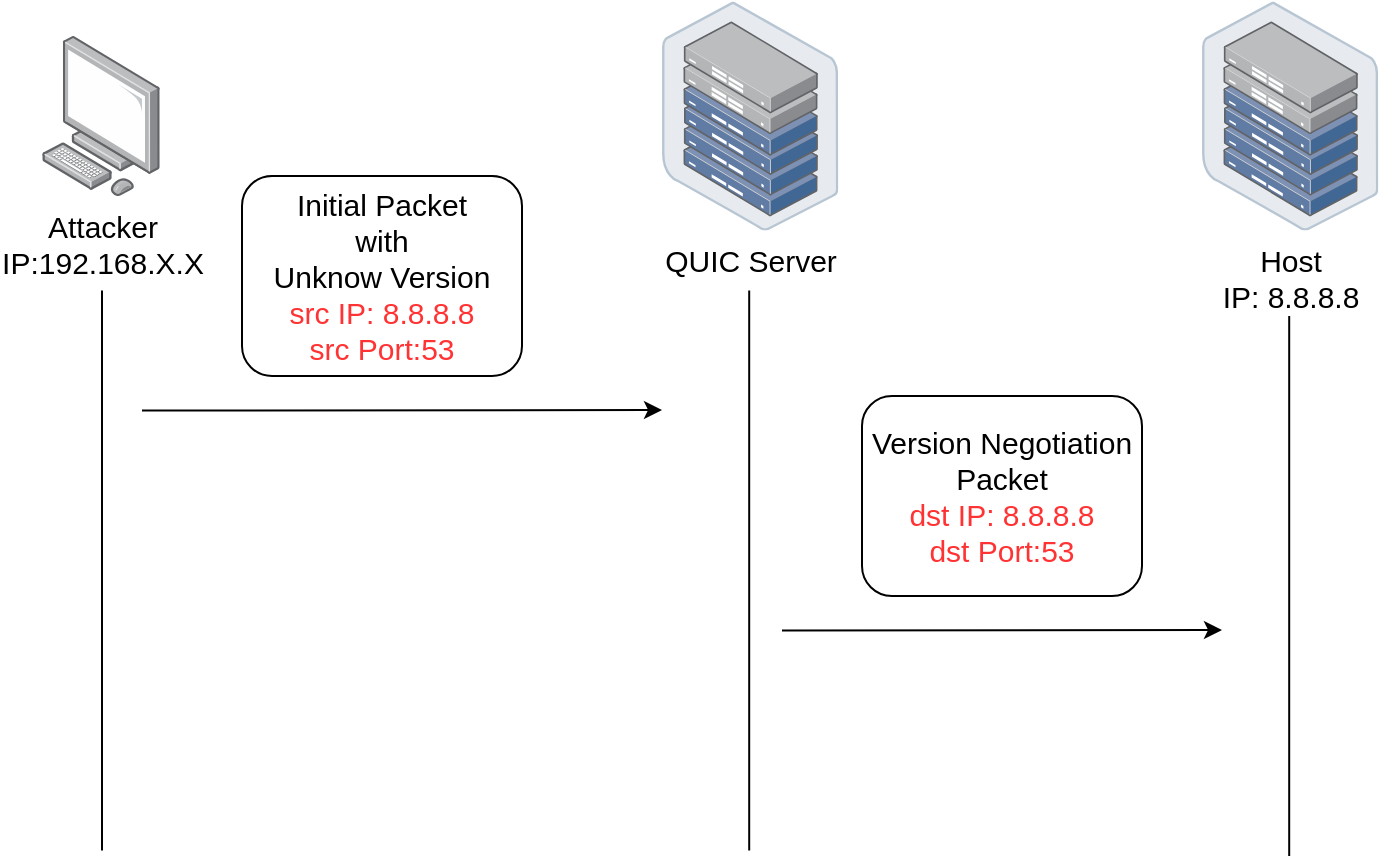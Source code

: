 <mxfile version="24.2.3" type="device">
  <diagram name="第 1 页" id="1jsvmSTCI1rwZLEqbIUQ">
    <mxGraphModel dx="1295" dy="912" grid="1" gridSize="10" guides="1" tooltips="1" connect="1" arrows="1" fold="1" page="1" pageScale="1" pageWidth="827" pageHeight="1169" math="0" shadow="0">
      <root>
        <mxCell id="0" />
        <mxCell id="1" parent="0" />
        <mxCell id="e2ddqZojoZUfVC97NUGw-1" value="&lt;font style=&quot;font-size: 15px;&quot;&gt;Attacker&lt;/font&gt;&lt;div&gt;&lt;font style=&quot;font-size: 15px;&quot;&gt;IP:192.168.X.X&lt;/font&gt;&lt;/div&gt;" style="image;points=[];aspect=fixed;html=1;align=center;shadow=0;dashed=0;image=img/lib/allied_telesis/computer_and_terminals/Personal_Computer.svg;" vertex="1" parent="1">
          <mxGeometry x="20" y="100.0" width="59.03" height="80" as="geometry" />
        </mxCell>
        <mxCell id="e2ddqZojoZUfVC97NUGw-2" value="" style="endArrow=none;html=1;rounded=0;" edge="1" parent="1">
          <mxGeometry width="50" height="50" relative="1" as="geometry">
            <mxPoint x="50" y="227.3" as="sourcePoint" />
            <mxPoint x="50" y="507.3" as="targetPoint" />
          </mxGeometry>
        </mxCell>
        <mxCell id="e2ddqZojoZUfVC97NUGw-3" value="" style="endArrow=none;html=1;rounded=0;" edge="1" parent="1">
          <mxGeometry width="50" height="50" relative="1" as="geometry">
            <mxPoint x="373.6" y="227.3" as="sourcePoint" />
            <mxPoint x="373.6" y="507.3" as="targetPoint" />
          </mxGeometry>
        </mxCell>
        <mxCell id="e2ddqZojoZUfVC97NUGw-4" value="&lt;font style=&quot;font-size: 15px;&quot;&gt;QUIC Server&lt;/font&gt;" style="image;points=[];aspect=fixed;html=1;align=center;shadow=0;dashed=0;image=img/lib/allied_telesis/storage/Datacenter_Server_Half_Rack_ToR.svg;" vertex="1" parent="1">
          <mxGeometry x="330" y="82.7" width="88.2" height="114.6" as="geometry" />
        </mxCell>
        <mxCell id="e2ddqZojoZUfVC97NUGw-5" value="" style="endArrow=classic;html=1;rounded=0;" edge="1" parent="1">
          <mxGeometry width="50" height="50" relative="1" as="geometry">
            <mxPoint x="70" y="287.3" as="sourcePoint" />
            <mxPoint x="330" y="287" as="targetPoint" />
          </mxGeometry>
        </mxCell>
        <mxCell id="e2ddqZojoZUfVC97NUGw-6" value="&lt;font style=&quot;font-size: 15px;&quot;&gt;Initial Packet&lt;/font&gt;&lt;div style=&quot;font-size: 15px;&quot;&gt;&lt;font style=&quot;font-size: 15px;&quot;&gt;with&lt;/font&gt;&lt;/div&gt;&lt;div style=&quot;font-size: 15px;&quot;&gt;&lt;font style=&quot;font-size: 15px;&quot;&gt;Unknow Version&lt;/font&gt;&lt;/div&gt;&lt;div style=&quot;font-size: 15px;&quot;&gt;&lt;font color=&quot;#ff3333&quot; style=&quot;font-size: 15px;&quot;&gt;src IP: 8.8.8.8&lt;/font&gt;&lt;/div&gt;&lt;div style=&quot;font-size: 15px;&quot;&gt;&lt;font color=&quot;#ff3333&quot; style=&quot;font-size: 15px;&quot;&gt;src Port:53&lt;/font&gt;&lt;/div&gt;" style="rounded=1;whiteSpace=wrap;html=1;" vertex="1" parent="1">
          <mxGeometry x="120" y="170" width="140" height="100" as="geometry" />
        </mxCell>
        <mxCell id="e2ddqZojoZUfVC97NUGw-7" value="" style="endArrow=classic;html=1;rounded=0;" edge="1" parent="1">
          <mxGeometry width="50" height="50" relative="1" as="geometry">
            <mxPoint x="390" y="397.3" as="sourcePoint" />
            <mxPoint x="610" y="397" as="targetPoint" />
          </mxGeometry>
        </mxCell>
        <mxCell id="e2ddqZojoZUfVC97NUGw-8" value="&lt;font style=&quot;font-size: 15px;&quot;&gt;Version Negotiation&lt;/font&gt;&lt;div style=&quot;font-size: 15px;&quot;&gt;&lt;font style=&quot;font-size: 15px;&quot;&gt;Packet&lt;/font&gt;&lt;/div&gt;&lt;div style=&quot;font-size: 15px;&quot;&gt;&lt;font color=&quot;#ff3333&quot; style=&quot;font-size: 15px;&quot;&gt;dst IP: 8.8.8.8&lt;/font&gt;&lt;/div&gt;&lt;div style=&quot;font-size: 15px;&quot;&gt;&lt;font color=&quot;#ff3333&quot; style=&quot;font-size: 15px;&quot;&gt;dst Port:53&lt;/font&gt;&lt;/div&gt;" style="rounded=1;whiteSpace=wrap;html=1;" vertex="1" parent="1">
          <mxGeometry x="430" y="280" width="140" height="100" as="geometry" />
        </mxCell>
        <mxCell id="e2ddqZojoZUfVC97NUGw-13" value="" style="endArrow=none;html=1;rounded=0;" edge="1" parent="1">
          <mxGeometry width="50" height="50" relative="1" as="geometry">
            <mxPoint x="643.6" y="230" as="sourcePoint" />
            <mxPoint x="643.6" y="510.0" as="targetPoint" />
          </mxGeometry>
        </mxCell>
        <mxCell id="e2ddqZojoZUfVC97NUGw-10" value="&lt;font style=&quot;font-size: 15px;&quot;&gt;Host&lt;/font&gt;&lt;div&gt;&lt;font style=&quot;font-size: 15px;&quot;&gt;IP: 8.8.8.8&lt;/font&gt;&lt;/div&gt;" style="image;points=[];aspect=fixed;html=1;align=center;shadow=0;dashed=0;image=img/lib/allied_telesis/storage/Datacenter_Server_Half_Rack_ToR.svg;" vertex="1" parent="1">
          <mxGeometry x="600" y="82.7" width="88.2" height="114.6" as="geometry" />
        </mxCell>
      </root>
    </mxGraphModel>
  </diagram>
</mxfile>
